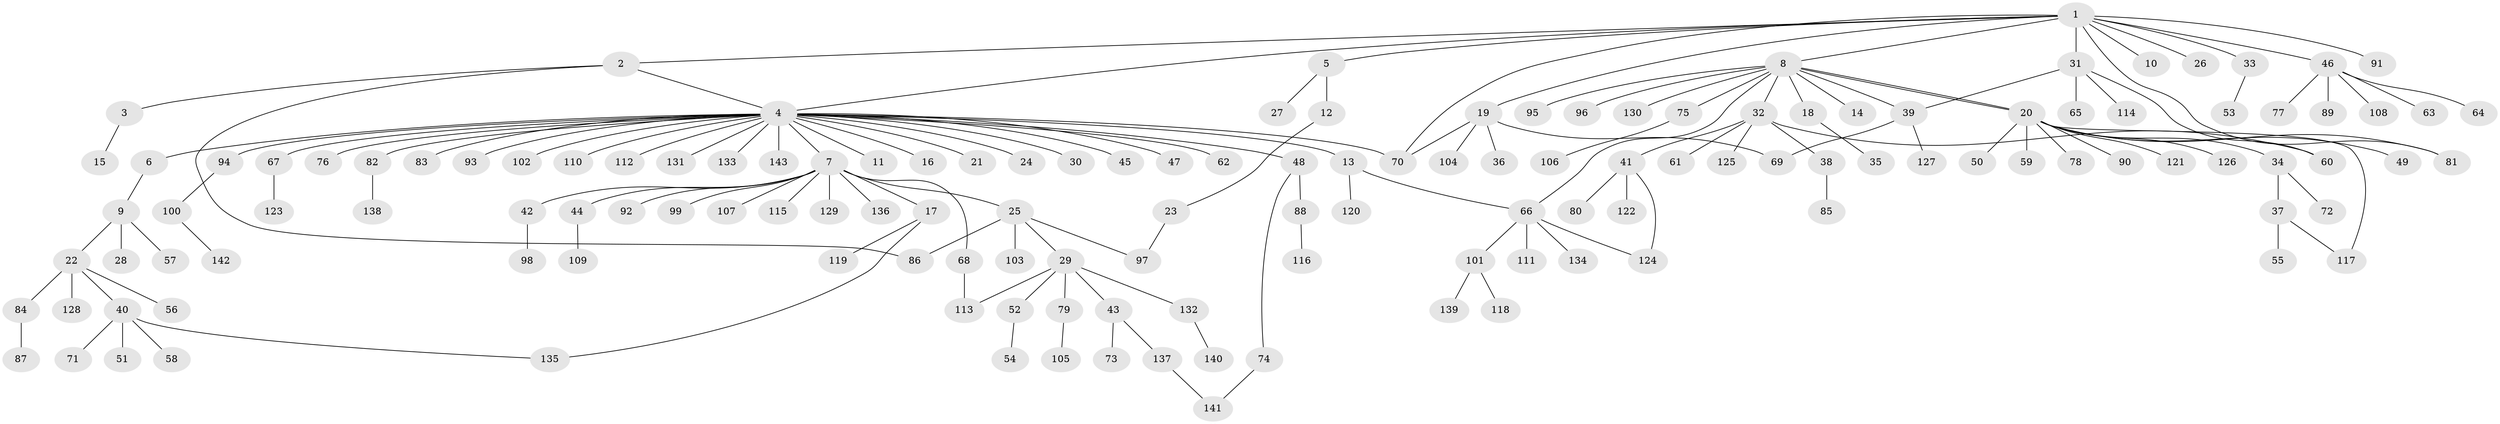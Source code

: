 // Generated by graph-tools (version 1.1) at 2025/11/02/27/25 16:11:15]
// undirected, 143 vertices, 158 edges
graph export_dot {
graph [start="1"]
  node [color=gray90,style=filled];
  1;
  2;
  3;
  4;
  5;
  6;
  7;
  8;
  9;
  10;
  11;
  12;
  13;
  14;
  15;
  16;
  17;
  18;
  19;
  20;
  21;
  22;
  23;
  24;
  25;
  26;
  27;
  28;
  29;
  30;
  31;
  32;
  33;
  34;
  35;
  36;
  37;
  38;
  39;
  40;
  41;
  42;
  43;
  44;
  45;
  46;
  47;
  48;
  49;
  50;
  51;
  52;
  53;
  54;
  55;
  56;
  57;
  58;
  59;
  60;
  61;
  62;
  63;
  64;
  65;
  66;
  67;
  68;
  69;
  70;
  71;
  72;
  73;
  74;
  75;
  76;
  77;
  78;
  79;
  80;
  81;
  82;
  83;
  84;
  85;
  86;
  87;
  88;
  89;
  90;
  91;
  92;
  93;
  94;
  95;
  96;
  97;
  98;
  99;
  100;
  101;
  102;
  103;
  104;
  105;
  106;
  107;
  108;
  109;
  110;
  111;
  112;
  113;
  114;
  115;
  116;
  117;
  118;
  119;
  120;
  121;
  122;
  123;
  124;
  125;
  126;
  127;
  128;
  129;
  130;
  131;
  132;
  133;
  134;
  135;
  136;
  137;
  138;
  139;
  140;
  141;
  142;
  143;
  1 -- 2;
  1 -- 4;
  1 -- 5;
  1 -- 8;
  1 -- 10;
  1 -- 19;
  1 -- 26;
  1 -- 31;
  1 -- 33;
  1 -- 46;
  1 -- 70;
  1 -- 81;
  1 -- 91;
  2 -- 3;
  2 -- 4;
  2 -- 86;
  3 -- 15;
  4 -- 6;
  4 -- 7;
  4 -- 11;
  4 -- 13;
  4 -- 16;
  4 -- 21;
  4 -- 24;
  4 -- 30;
  4 -- 45;
  4 -- 47;
  4 -- 48;
  4 -- 62;
  4 -- 67;
  4 -- 70;
  4 -- 76;
  4 -- 82;
  4 -- 83;
  4 -- 93;
  4 -- 94;
  4 -- 102;
  4 -- 110;
  4 -- 112;
  4 -- 131;
  4 -- 133;
  4 -- 143;
  5 -- 12;
  5 -- 27;
  6 -- 9;
  7 -- 17;
  7 -- 25;
  7 -- 42;
  7 -- 44;
  7 -- 68;
  7 -- 92;
  7 -- 99;
  7 -- 107;
  7 -- 115;
  7 -- 129;
  7 -- 136;
  8 -- 14;
  8 -- 18;
  8 -- 20;
  8 -- 20;
  8 -- 32;
  8 -- 39;
  8 -- 66;
  8 -- 75;
  8 -- 95;
  8 -- 96;
  8 -- 130;
  9 -- 22;
  9 -- 28;
  9 -- 57;
  12 -- 23;
  13 -- 66;
  13 -- 120;
  17 -- 119;
  17 -- 135;
  18 -- 35;
  19 -- 36;
  19 -- 69;
  19 -- 70;
  19 -- 104;
  20 -- 34;
  20 -- 49;
  20 -- 50;
  20 -- 59;
  20 -- 78;
  20 -- 81;
  20 -- 90;
  20 -- 117;
  20 -- 121;
  20 -- 126;
  22 -- 40;
  22 -- 56;
  22 -- 84;
  22 -- 128;
  23 -- 97;
  25 -- 29;
  25 -- 86;
  25 -- 97;
  25 -- 103;
  29 -- 43;
  29 -- 52;
  29 -- 79;
  29 -- 113;
  29 -- 132;
  31 -- 39;
  31 -- 60;
  31 -- 65;
  31 -- 114;
  32 -- 38;
  32 -- 41;
  32 -- 60;
  32 -- 61;
  32 -- 125;
  33 -- 53;
  34 -- 37;
  34 -- 72;
  37 -- 55;
  37 -- 117;
  38 -- 85;
  39 -- 69;
  39 -- 127;
  40 -- 51;
  40 -- 58;
  40 -- 71;
  40 -- 135;
  41 -- 80;
  41 -- 122;
  41 -- 124;
  42 -- 98;
  43 -- 73;
  43 -- 137;
  44 -- 109;
  46 -- 63;
  46 -- 64;
  46 -- 77;
  46 -- 89;
  46 -- 108;
  48 -- 74;
  48 -- 88;
  52 -- 54;
  66 -- 101;
  66 -- 111;
  66 -- 124;
  66 -- 134;
  67 -- 123;
  68 -- 113;
  74 -- 141;
  75 -- 106;
  79 -- 105;
  82 -- 138;
  84 -- 87;
  88 -- 116;
  94 -- 100;
  100 -- 142;
  101 -- 118;
  101 -- 139;
  132 -- 140;
  137 -- 141;
}
